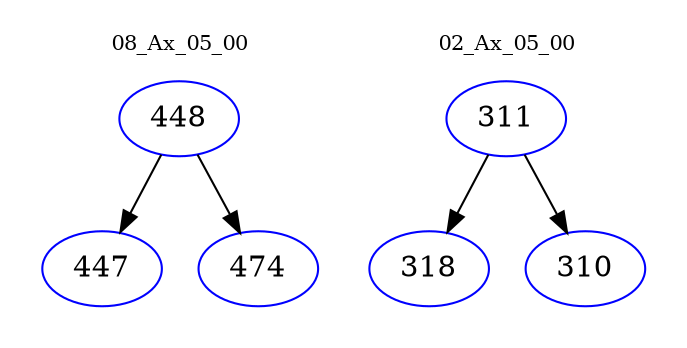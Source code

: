 digraph{
subgraph cluster_0 {
color = white
label = "08_Ax_05_00";
fontsize=10;
T0_448 [label="448", color="blue"]
T0_448 -> T0_447 [color="black"]
T0_447 [label="447", color="blue"]
T0_448 -> T0_474 [color="black"]
T0_474 [label="474", color="blue"]
}
subgraph cluster_1 {
color = white
label = "02_Ax_05_00";
fontsize=10;
T1_311 [label="311", color="blue"]
T1_311 -> T1_318 [color="black"]
T1_318 [label="318", color="blue"]
T1_311 -> T1_310 [color="black"]
T1_310 [label="310", color="blue"]
}
}
